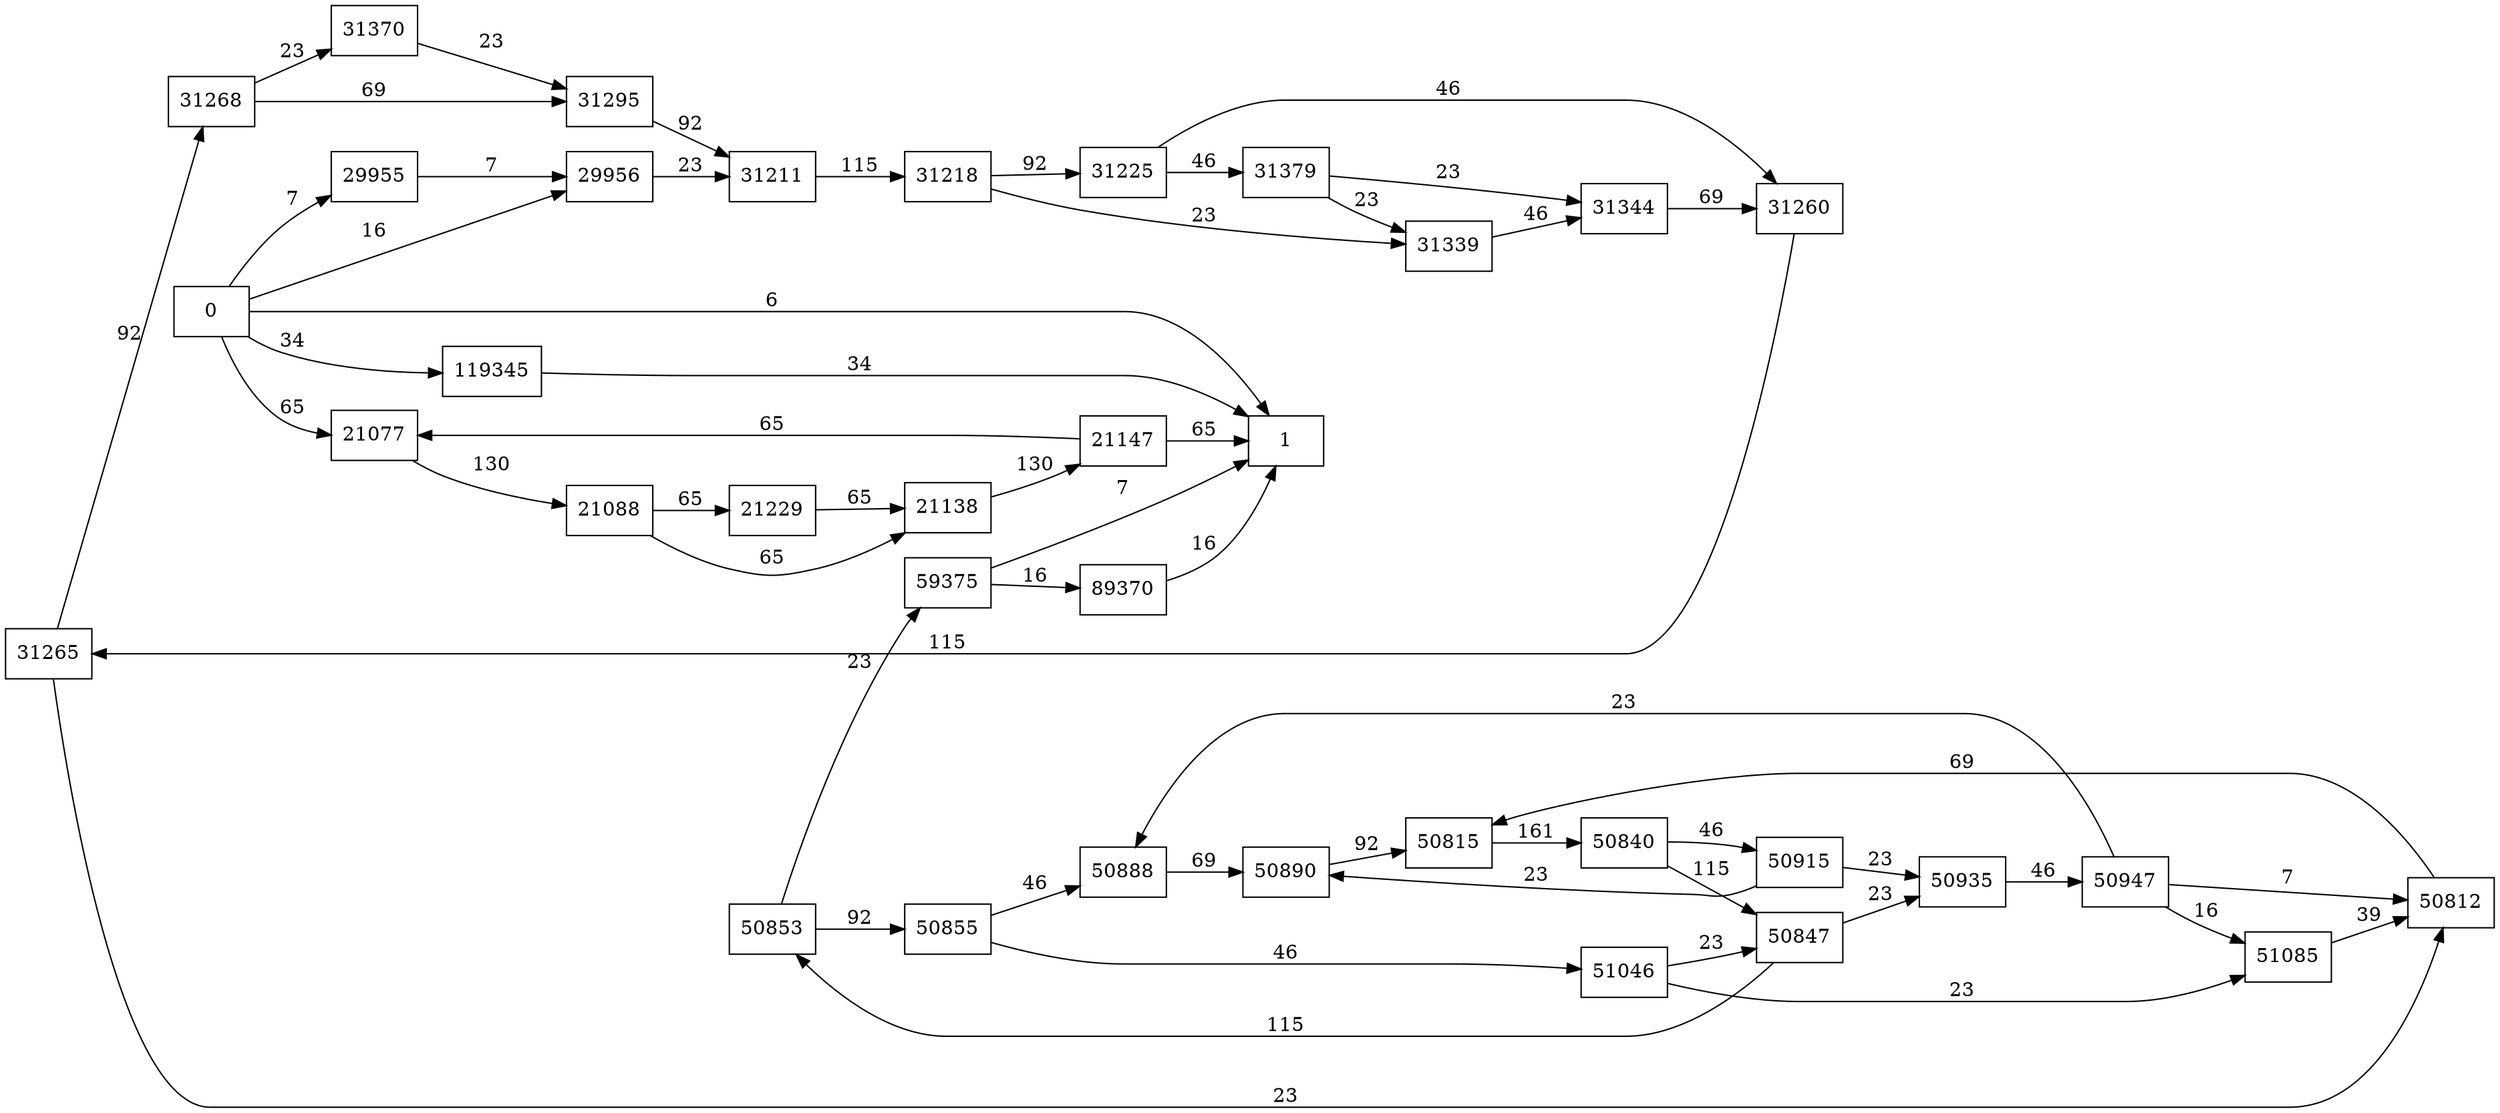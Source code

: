 digraph {
	graph [rankdir=LR]
	node [shape=rectangle]
	21077 -> 21088 [label=130]
	21088 -> 21138 [label=65]
	21088 -> 21229 [label=65]
	21138 -> 21147 [label=130]
	21147 -> 21077 [label=65]
	21147 -> 1 [label=65]
	21229 -> 21138 [label=65]
	29955 -> 29956 [label=7]
	29956 -> 31211 [label=23]
	31211 -> 31218 [label=115]
	31218 -> 31225 [label=92]
	31218 -> 31339 [label=23]
	31225 -> 31260 [label=46]
	31225 -> 31379 [label=46]
	31260 -> 31265 [label=115]
	31265 -> 31268 [label=92]
	31265 -> 50812 [label=23]
	31268 -> 31295 [label=69]
	31268 -> 31370 [label=23]
	31295 -> 31211 [label=92]
	31339 -> 31344 [label=46]
	31344 -> 31260 [label=69]
	31370 -> 31295 [label=23]
	31379 -> 31344 [label=23]
	31379 -> 31339 [label=23]
	50812 -> 50815 [label=69]
	50815 -> 50840 [label=161]
	50840 -> 50847 [label=115]
	50840 -> 50915 [label=46]
	50847 -> 50853 [label=115]
	50847 -> 50935 [label=23]
	50853 -> 50855 [label=92]
	50853 -> 59375 [label=23]
	50855 -> 50888 [label=46]
	50855 -> 51046 [label=46]
	50888 -> 50890 [label=69]
	50890 -> 50815 [label=92]
	50915 -> 50935 [label=23]
	50915 -> 50890 [label=23]
	50935 -> 50947 [label=46]
	50947 -> 50888 [label=23]
	50947 -> 50812 [label=7]
	50947 -> 51085 [label=16]
	51046 -> 51085 [label=23]
	51046 -> 50847 [label=23]
	51085 -> 50812 [label=39]
	59375 -> 89370 [label=16]
	59375 -> 1 [label=7]
	89370 -> 1 [label=16]
	119345 -> 1 [label=34]
	0 -> 29955 [label=7]
	0 -> 29956 [label=16]
	0 -> 21077 [label=65]
	0 -> 1 [label=6]
	0 -> 119345 [label=34]
}

